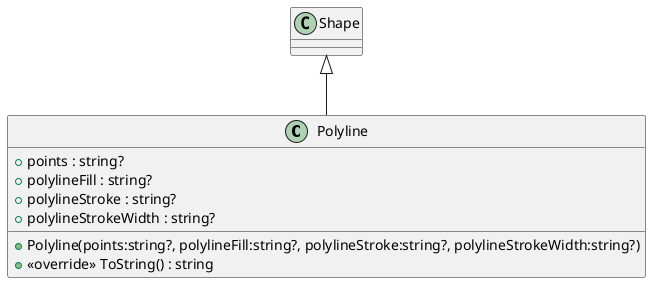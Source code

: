 @startuml
class Polyline {
    + points : string?
    + polylineFill : string?
    + polylineStroke : string?
    + polylineStrokeWidth : string?
    + Polyline(points:string?, polylineFill:string?, polylineStroke:string?, polylineStrokeWidth:string?)
    + <<override>> ToString() : string
}
Shape <|-- Polyline
@enduml
